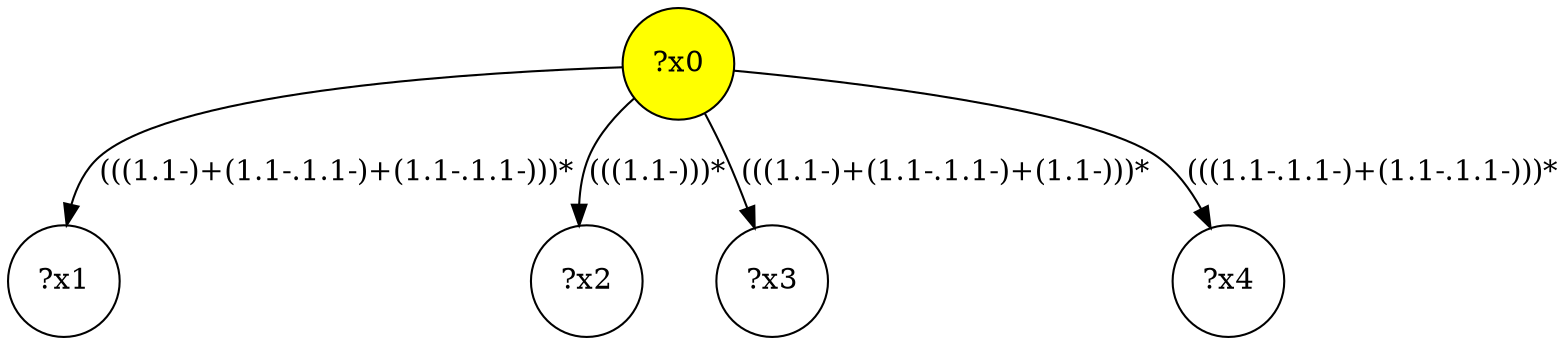 digraph g {
	x0 [fillcolor="yellow", style="filled," shape=circle, label="?x0"];
	x1 [shape=circle, label="?x1"];
	x0 -> x1 [label="(((1.1-)+(1.1-.1.1-)+(1.1-.1.1-)))*"];
	x2 [shape=circle, label="?x2"];
	x0 -> x2 [label="(((1.1-)))*"];
	x3 [shape=circle, label="?x3"];
	x0 -> x3 [label="(((1.1-)+(1.1-.1.1-)+(1.1-)))*"];
	x4 [shape=circle, label="?x4"];
	x0 -> x4 [label="(((1.1-.1.1-)+(1.1-.1.1-)))*"];
}
